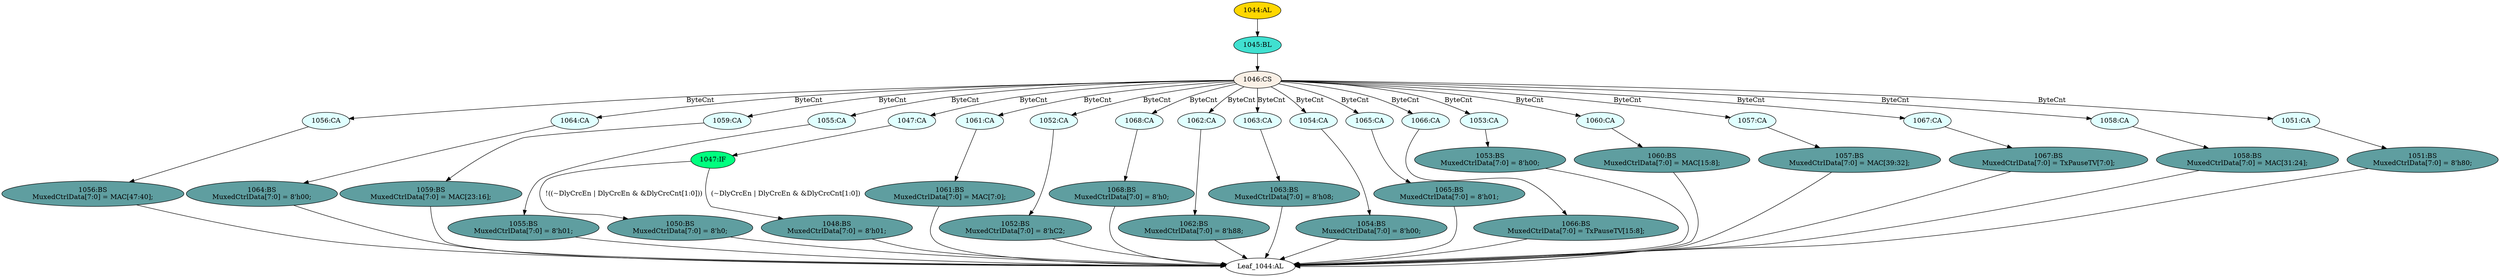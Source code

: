 strict digraph "" {
	node [label="\N"];
	"1056:CA"	 [ast="<pyverilog.vparser.ast.Case object at 0x7f37fb678d10>",
		fillcolor=lightcyan,
		label="1056:CA",
		statements="[]",
		style=filled,
		typ=Case];
	"1056:BS"	 [ast="<pyverilog.vparser.ast.BlockingSubstitution object at 0x7f37fb678d90>",
		fillcolor=cadetblue,
		label="1056:BS
MuxedCtrlData[7:0] = MAC[47:40];",
		statements="[<pyverilog.vparser.ast.BlockingSubstitution object at 0x7f37fb678d90>]",
		style=filled,
		typ=BlockingSubstitution];
	"1056:CA" -> "1056:BS"	 [cond="[]",
		lineno=None];
	"1064:CA"	 [ast="<pyverilog.vparser.ast.Case object at 0x7f37fb679110>",
		fillcolor=lightcyan,
		label="1064:CA",
		statements="[]",
		style=filled,
		typ=Case];
	"1064:BS"	 [ast="<pyverilog.vparser.ast.BlockingSubstitution object at 0x7f37fb679190>",
		fillcolor=cadetblue,
		label="1064:BS
MuxedCtrlData[7:0] = 8'h00;",
		statements="[<pyverilog.vparser.ast.BlockingSubstitution object at 0x7f37fb679190>]",
		style=filled,
		typ=BlockingSubstitution];
	"1064:CA" -> "1064:BS"	 [cond="[]",
		lineno=None];
	"1045:BL"	 [ast="<pyverilog.vparser.ast.Block object at 0x7f37fb6793d0>",
		fillcolor=turquoise,
		label="1045:BL",
		statements="[]",
		style=filled,
		typ=Block];
	"1046:CS"	 [ast="<pyverilog.vparser.ast.CaseStatement object at 0x7f37fb679410>",
		fillcolor=linen,
		label="1046:CS",
		statements="[]",
		style=filled,
		typ=CaseStatement];
	"1045:BL" -> "1046:CS"	 [cond="[]",
		lineno=None];
	"1060:BS"	 [ast="<pyverilog.vparser.ast.BlockingSubstitution object at 0x7f37fb67c690>",
		fillcolor=cadetblue,
		label="1060:BS
MuxedCtrlData[7:0] = MAC[15:8];",
		statements="[<pyverilog.vparser.ast.BlockingSubstitution object at 0x7f37fb67c690>]",
		style=filled,
		typ=BlockingSubstitution];
	"Leaf_1044:AL"	 [def_var="['MuxedCtrlData']",
		label="Leaf_1044:AL"];
	"1060:BS" -> "Leaf_1044:AL"	 [cond="[]",
		lineno=None];
	"1066:BS"	 [ast="<pyverilog.vparser.ast.BlockingSubstitution object at 0x7f37fb685750>",
		fillcolor=cadetblue,
		label="1066:BS
MuxedCtrlData[7:0] = TxPauseTV[15:8];",
		statements="[<pyverilog.vparser.ast.BlockingSubstitution object at 0x7f37fb685750>]",
		style=filled,
		typ=BlockingSubstitution];
	"1066:BS" -> "Leaf_1044:AL"	 [cond="[]",
		lineno=None];
	"1047:IF"	 [ast="<pyverilog.vparser.ast.IfStatement object at 0x7f37fb679550>",
		fillcolor=springgreen,
		label="1047:IF",
		statements="[]",
		style=filled,
		typ=IfStatement];
	"1050:BS"	 [ast="<pyverilog.vparser.ast.BlockingSubstitution object at 0x7f37fb679590>",
		fillcolor=cadetblue,
		label="1050:BS
MuxedCtrlData[7:0] = 8'h0;",
		statements="[<pyverilog.vparser.ast.BlockingSubstitution object at 0x7f37fb679590>]",
		style=filled,
		typ=BlockingSubstitution];
	"1047:IF" -> "1050:BS"	 [cond="['DlyCrcEn', 'DlyCrcEn', 'DlyCrcCnt']",
		label="!((~DlyCrcEn | DlyCrcEn & &DlyCrcCnt[1:0]))",
		lineno=1047];
	"1048:BS"	 [ast="<pyverilog.vparser.ast.BlockingSubstitution object at 0x7f37fb679750>",
		fillcolor=cadetblue,
		label="1048:BS
MuxedCtrlData[7:0] = 8'h01;",
		statements="[<pyverilog.vparser.ast.BlockingSubstitution object at 0x7f37fb679750>]",
		style=filled,
		typ=BlockingSubstitution];
	"1047:IF" -> "1048:BS"	 [cond="['DlyCrcEn', 'DlyCrcEn', 'DlyCrcCnt']",
		label="(~DlyCrcEn | DlyCrcEn & &DlyCrcCnt[1:0])",
		lineno=1047];
	"1065:BS"	 [ast="<pyverilog.vparser.ast.BlockingSubstitution object at 0x7f37fb685450>",
		fillcolor=cadetblue,
		label="1065:BS
MuxedCtrlData[7:0] = 8'h01;",
		statements="[<pyverilog.vparser.ast.BlockingSubstitution object at 0x7f37fb685450>]",
		style=filled,
		typ=BlockingSubstitution];
	"1065:BS" -> "Leaf_1044:AL"	 [cond="[]",
		lineno=None];
	"1053:BS"	 [ast="<pyverilog.vparser.ast.BlockingSubstitution object at 0x7f37fb67a250>",
		fillcolor=cadetblue,
		label="1053:BS
MuxedCtrlData[7:0] = 8'h00;",
		statements="[<pyverilog.vparser.ast.BlockingSubstitution object at 0x7f37fb67a250>]",
		style=filled,
		typ=BlockingSubstitution];
	"1053:BS" -> "Leaf_1044:AL"	 [cond="[]",
		lineno=None];
	"1059:CA"	 [ast="<pyverilog.vparser.ast.Case object at 0x7f37fb67c250>",
		fillcolor=lightcyan,
		label="1059:CA",
		statements="[]",
		style=filled,
		typ=Case];
	"1059:BS"	 [ast="<pyverilog.vparser.ast.BlockingSubstitution object at 0x7f37fb67c2d0>",
		fillcolor=cadetblue,
		label="1059:BS
MuxedCtrlData[7:0] = MAC[23:16];",
		statements="[<pyverilog.vparser.ast.BlockingSubstitution object at 0x7f37fb67c2d0>]",
		style=filled,
		typ=BlockingSubstitution];
	"1059:CA" -> "1059:BS"	 [cond="[]",
		lineno=None];
	"1052:BS"	 [ast="<pyverilog.vparser.ast.BlockingSubstitution object at 0x7f37fb679f50>",
		fillcolor=cadetblue,
		label="1052:BS
MuxedCtrlData[7:0] = 8'hC2;",
		statements="[<pyverilog.vparser.ast.BlockingSubstitution object at 0x7f37fb679f50>]",
		style=filled,
		typ=BlockingSubstitution];
	"1052:BS" -> "Leaf_1044:AL"	 [cond="[]",
		lineno=None];
	"1055:CA"	 [ast="<pyverilog.vparser.ast.Case object at 0x7f37fb67a790>",
		fillcolor=lightcyan,
		label="1055:CA",
		statements="[]",
		style=filled,
		typ=Case];
	"1055:BS"	 [ast="<pyverilog.vparser.ast.BlockingSubstitution object at 0x7f37fb67a810>",
		fillcolor=cadetblue,
		label="1055:BS
MuxedCtrlData[7:0] = 8'h01;",
		statements="[<pyverilog.vparser.ast.BlockingSubstitution object at 0x7f37fb67a810>]",
		style=filled,
		typ=BlockingSubstitution];
	"1055:CA" -> "1055:BS"	 [cond="[]",
		lineno=None];
	"1047:CA"	 [ast="<pyverilog.vparser.ast.Case object at 0x7f37fb6794d0>",
		fillcolor=lightcyan,
		label="1047:CA",
		statements="[]",
		style=filled,
		typ=Case];
	"1047:CA" -> "1047:IF"	 [cond="[]",
		lineno=None];
	"1044:AL"	 [ast="<pyverilog.vparser.ast.Always object at 0x7f37fb68e190>",
		clk_sens=False,
		fillcolor=gold,
		label="1044:AL",
		sens="['ByteCnt', 'DlyCrcEn', 'MAC', 'TxPauseTV', 'DlyCrcCnt']",
		statements="[]",
		style=filled,
		typ=Always,
		use_var="['DlyCrcEn', 'TxPauseTV', 'MAC', 'DlyCrcCnt', 'ByteCnt']"];
	"1044:AL" -> "1045:BL"	 [cond="[]",
		lineno=None];
	"1057:BS"	 [ast="<pyverilog.vparser.ast.BlockingSubstitution object at 0x7f37fb67ab10>",
		fillcolor=cadetblue,
		label="1057:BS
MuxedCtrlData[7:0] = MAC[39:32];",
		statements="[<pyverilog.vparser.ast.BlockingSubstitution object at 0x7f37fb67ab10>]",
		style=filled,
		typ=BlockingSubstitution];
	"1057:BS" -> "Leaf_1044:AL"	 [cond="[]",
		lineno=None];
	"1061:CA"	 [ast="<pyverilog.vparser.ast.Case object at 0x7f37fb67c9d0>",
		fillcolor=lightcyan,
		label="1061:CA",
		statements="[]",
		style=filled,
		typ=Case];
	"1061:BS"	 [ast="<pyverilog.vparser.ast.BlockingSubstitution object at 0x7f37fb67ca50>",
		fillcolor=cadetblue,
		label="1061:BS
MuxedCtrlData[7:0] = MAC[7:0];",
		statements="[<pyverilog.vparser.ast.BlockingSubstitution object at 0x7f37fb67ca50>]",
		style=filled,
		typ=BlockingSubstitution];
	"1061:CA" -> "1061:BS"	 [cond="[]",
		lineno=None];
	"1052:CA"	 [ast="<pyverilog.vparser.ast.Case object at 0x7f37fb679ed0>",
		fillcolor=lightcyan,
		label="1052:CA",
		statements="[]",
		style=filled,
		typ=Case];
	"1052:CA" -> "1052:BS"	 [cond="[]",
		lineno=None];
	"1054:BS"	 [ast="<pyverilog.vparser.ast.BlockingSubstitution object at 0x7f37fb67a510>",
		fillcolor=cadetblue,
		label="1054:BS
MuxedCtrlData[7:0] = 8'h00;",
		statements="[<pyverilog.vparser.ast.BlockingSubstitution object at 0x7f37fb67a510>]",
		style=filled,
		typ=BlockingSubstitution];
	"1054:BS" -> "Leaf_1044:AL"	 [cond="[]",
		lineno=None];
	"1068:CA"	 [ast="<pyverilog.vparser.ast.Case object at 0x7f37fb685e50>",
		fillcolor=lightcyan,
		label="1068:CA",
		statements="[]",
		style=filled,
		typ=Case];
	"1068:BS"	 [ast="<pyverilog.vparser.ast.BlockingSubstitution object at 0x7f37fb685e90>",
		fillcolor=cadetblue,
		label="1068:BS
MuxedCtrlData[7:0] = 8'h0;",
		statements="[<pyverilog.vparser.ast.BlockingSubstitution object at 0x7f37fb685e90>]",
		style=filled,
		typ=BlockingSubstitution];
	"1068:CA" -> "1068:BS"	 [cond="[]",
		lineno=None];
	"1062:CA"	 [ast="<pyverilog.vparser.ast.Case object at 0x7f37fb67cd90>",
		fillcolor=lightcyan,
		label="1062:CA",
		statements="[]",
		style=filled,
		typ=Case];
	"1062:BS"	 [ast="<pyverilog.vparser.ast.BlockingSubstitution object at 0x7f37fb67ce10>",
		fillcolor=cadetblue,
		label="1062:BS
MuxedCtrlData[7:0] = 8'h88;",
		statements="[<pyverilog.vparser.ast.BlockingSubstitution object at 0x7f37fb67ce10>]",
		style=filled,
		typ=BlockingSubstitution];
	"1062:CA" -> "1062:BS"	 [cond="[]",
		lineno=None];
	"1058:BS"	 [ast="<pyverilog.vparser.ast.BlockingSubstitution object at 0x7f37fb67aed0>",
		fillcolor=cadetblue,
		label="1058:BS
MuxedCtrlData[7:0] = MAC[31:24];",
		statements="[<pyverilog.vparser.ast.BlockingSubstitution object at 0x7f37fb67aed0>]",
		style=filled,
		typ=BlockingSubstitution];
	"1058:BS" -> "Leaf_1044:AL"	 [cond="[]",
		lineno=None];
	"1067:BS"	 [ast="<pyverilog.vparser.ast.BlockingSubstitution object at 0x7f37fb685b10>",
		fillcolor=cadetblue,
		label="1067:BS
MuxedCtrlData[7:0] = TxPauseTV[7:0];",
		statements="[<pyverilog.vparser.ast.BlockingSubstitution object at 0x7f37fb685b10>]",
		style=filled,
		typ=BlockingSubstitution];
	"1067:BS" -> "Leaf_1044:AL"	 [cond="[]",
		lineno=None];
	"1063:CA"	 [ast="<pyverilog.vparser.ast.Case object at 0x7f37fb6850d0>",
		fillcolor=lightcyan,
		label="1063:CA",
		statements="[]",
		style=filled,
		typ=Case];
	"1063:BS"	 [ast="<pyverilog.vparser.ast.BlockingSubstitution object at 0x7f37fb685150>",
		fillcolor=cadetblue,
		label="1063:BS
MuxedCtrlData[7:0] = 8'h08;",
		statements="[<pyverilog.vparser.ast.BlockingSubstitution object at 0x7f37fb685150>]",
		style=filled,
		typ=BlockingSubstitution];
	"1063:CA" -> "1063:BS"	 [cond="[]",
		lineno=None];
	"1054:CA"	 [ast="<pyverilog.vparser.ast.Case object at 0x7f37fb67a490>",
		fillcolor=lightcyan,
		label="1054:CA",
		statements="[]",
		style=filled,
		typ=Case];
	"1054:CA" -> "1054:BS"	 [cond="[]",
		lineno=None];
	"1065:CA"	 [ast="<pyverilog.vparser.ast.Case object at 0x7f37fb6853d0>",
		fillcolor=lightcyan,
		label="1065:CA",
		statements="[]",
		style=filled,
		typ=Case];
	"1065:CA" -> "1065:BS"	 [cond="[]",
		lineno=None];
	"1059:BS" -> "Leaf_1044:AL"	 [cond="[]",
		lineno=None];
	"1046:CS" -> "1056:CA"	 [cond="['ByteCnt']",
		label=ByteCnt,
		lineno=1046];
	"1046:CS" -> "1064:CA"	 [cond="['ByteCnt']",
		label=ByteCnt,
		lineno=1046];
	"1046:CS" -> "1059:CA"	 [cond="['ByteCnt']",
		label=ByteCnt,
		lineno=1046];
	"1046:CS" -> "1055:CA"	 [cond="['ByteCnt']",
		label=ByteCnt,
		lineno=1046];
	"1046:CS" -> "1047:CA"	 [cond="['ByteCnt']",
		label=ByteCnt,
		lineno=1046];
	"1046:CS" -> "1061:CA"	 [cond="['ByteCnt']",
		label=ByteCnt,
		lineno=1046];
	"1046:CS" -> "1052:CA"	 [cond="['ByteCnt']",
		label=ByteCnt,
		lineno=1046];
	"1046:CS" -> "1068:CA"	 [cond="['ByteCnt']",
		label=ByteCnt,
		lineno=1046];
	"1046:CS" -> "1062:CA"	 [cond="['ByteCnt']",
		label=ByteCnt,
		lineno=1046];
	"1046:CS" -> "1063:CA"	 [cond="['ByteCnt']",
		label=ByteCnt,
		lineno=1046];
	"1046:CS" -> "1054:CA"	 [cond="['ByteCnt']",
		label=ByteCnt,
		lineno=1046];
	"1046:CS" -> "1065:CA"	 [cond="['ByteCnt']",
		label=ByteCnt,
		lineno=1046];
	"1066:CA"	 [ast="<pyverilog.vparser.ast.Case object at 0x7f37fb6856d0>",
		fillcolor=lightcyan,
		label="1066:CA",
		statements="[]",
		style=filled,
		typ=Case];
	"1046:CS" -> "1066:CA"	 [cond="['ByteCnt']",
		label=ByteCnt,
		lineno=1046];
	"1053:CA"	 [ast="<pyverilog.vparser.ast.Case object at 0x7f37fb67a1d0>",
		fillcolor=lightcyan,
		label="1053:CA",
		statements="[]",
		style=filled,
		typ=Case];
	"1046:CS" -> "1053:CA"	 [cond="['ByteCnt']",
		label=ByteCnt,
		lineno=1046];
	"1060:CA"	 [ast="<pyverilog.vparser.ast.Case object at 0x7f37fb67c610>",
		fillcolor=lightcyan,
		label="1060:CA",
		statements="[]",
		style=filled,
		typ=Case];
	"1046:CS" -> "1060:CA"	 [cond="['ByteCnt']",
		label=ByteCnt,
		lineno=1046];
	"1057:CA"	 [ast="<pyverilog.vparser.ast.Case object at 0x7f37fb67aa90>",
		fillcolor=lightcyan,
		label="1057:CA",
		statements="[]",
		style=filled,
		typ=Case];
	"1046:CS" -> "1057:CA"	 [cond="['ByteCnt']",
		label=ByteCnt,
		lineno=1046];
	"1067:CA"	 [ast="<pyverilog.vparser.ast.Case object at 0x7f37fb685a90>",
		fillcolor=lightcyan,
		label="1067:CA",
		statements="[]",
		style=filled,
		typ=Case];
	"1046:CS" -> "1067:CA"	 [cond="['ByteCnt']",
		label=ByteCnt,
		lineno=1046];
	"1058:CA"	 [ast="<pyverilog.vparser.ast.Case object at 0x7f37fb67ae50>",
		fillcolor=lightcyan,
		label="1058:CA",
		statements="[]",
		style=filled,
		typ=Case];
	"1046:CS" -> "1058:CA"	 [cond="['ByteCnt']",
		label=ByteCnt,
		lineno=1046];
	"1051:CA"	 [ast="<pyverilog.vparser.ast.Case object at 0x7f37fb679c10>",
		fillcolor=lightcyan,
		label="1051:CA",
		statements="[]",
		style=filled,
		typ=Case];
	"1046:CS" -> "1051:CA"	 [cond="['ByteCnt']",
		label=ByteCnt,
		lineno=1046];
	"1055:BS" -> "Leaf_1044:AL"	 [cond="[]",
		lineno=None];
	"1066:CA" -> "1066:BS"	 [cond="[]",
		lineno=None];
	"1051:BS"	 [ast="<pyverilog.vparser.ast.BlockingSubstitution object at 0x7f37fb679c90>",
		fillcolor=cadetblue,
		label="1051:BS
MuxedCtrlData[7:0] = 8'h80;",
		statements="[<pyverilog.vparser.ast.BlockingSubstitution object at 0x7f37fb679c90>]",
		style=filled,
		typ=BlockingSubstitution];
	"1051:BS" -> "Leaf_1044:AL"	 [cond="[]",
		lineno=None];
	"1056:BS" -> "Leaf_1044:AL"	 [cond="[]",
		lineno=None];
	"1064:BS" -> "Leaf_1044:AL"	 [cond="[]",
		lineno=None];
	"1053:CA" -> "1053:BS"	 [cond="[]",
		lineno=None];
	"1060:CA" -> "1060:BS"	 [cond="[]",
		lineno=None];
	"1062:BS" -> "Leaf_1044:AL"	 [cond="[]",
		lineno=None];
	"1063:BS" -> "Leaf_1044:AL"	 [cond="[]",
		lineno=None];
	"1068:BS" -> "Leaf_1044:AL"	 [cond="[]",
		lineno=None];
	"1057:CA" -> "1057:BS"	 [cond="[]",
		lineno=None];
	"1067:CA" -> "1067:BS"	 [cond="[]",
		lineno=None];
	"1058:CA" -> "1058:BS"	 [cond="[]",
		lineno=None];
	"1051:CA" -> "1051:BS"	 [cond="[]",
		lineno=None];
	"1050:BS" -> "Leaf_1044:AL"	 [cond="[]",
		lineno=None];
	"1061:BS" -> "Leaf_1044:AL"	 [cond="[]",
		lineno=None];
	"1048:BS" -> "Leaf_1044:AL"	 [cond="[]",
		lineno=None];
}
